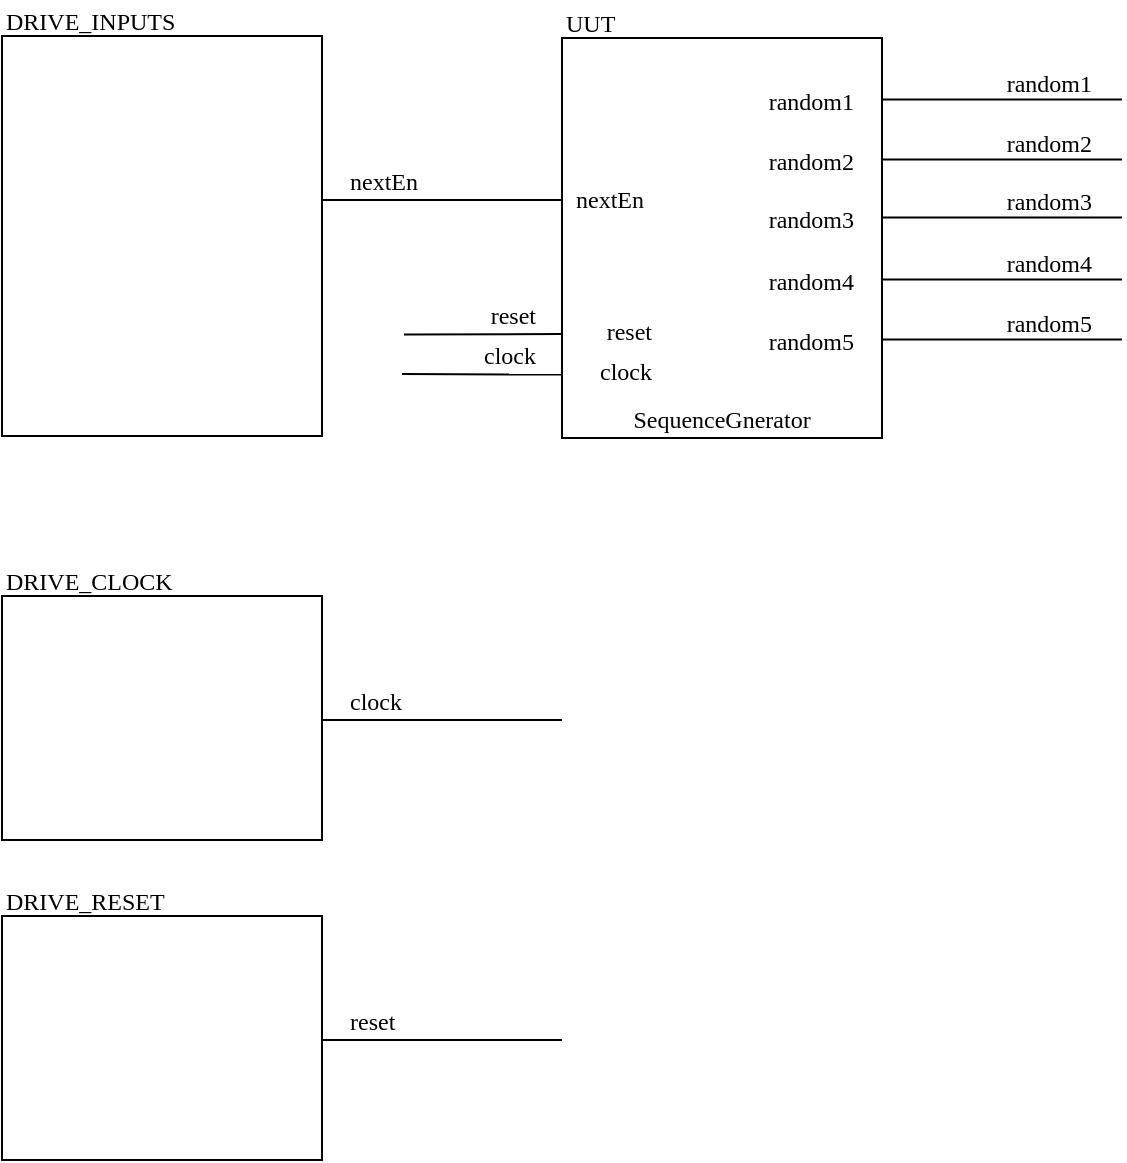 <mxfile version="26.0.16">
  <diagram name="Page-1" id="cv4f6Z8Gkdm5JkzRL9vx">
    <mxGraphModel dx="858" dy="2591" grid="1" gridSize="10" guides="1" tooltips="1" connect="1" arrows="1" fold="1" page="1" pageScale="1" pageWidth="850" pageHeight="1100" math="0" shadow="0">
      <root>
        <mxCell id="0" />
        <mxCell id="1" parent="0" />
        <mxCell id="ZZBJnIAPLXDWuuKdGNFh-1" value="" style="rounded=0;whiteSpace=wrap;html=1;" parent="1" vertex="1">
          <mxGeometry x="40" y="-1042" width="160" height="200" as="geometry" />
        </mxCell>
        <mxCell id="ZZBJnIAPLXDWuuKdGNFh-2" value="DRIVE_INPUTS" style="text;html=1;align=left;verticalAlign=bottom;whiteSpace=wrap;rounded=0;fontFamily=Lucida Console;" parent="1" vertex="1">
          <mxGeometry x="40" y="-1060" width="160" height="20" as="geometry" />
        </mxCell>
        <mxCell id="ZZBJnIAPLXDWuuKdGNFh-3" value="" style="rounded=0;whiteSpace=wrap;html=1;" parent="1" vertex="1">
          <mxGeometry x="40" y="-762" width="160" height="122" as="geometry" />
        </mxCell>
        <mxCell id="ZZBJnIAPLXDWuuKdGNFh-4" value="DRIVE_CLOCK" style="text;html=1;align=left;verticalAlign=bottom;whiteSpace=wrap;rounded=0;fontFamily=Lucida Console;" parent="1" vertex="1">
          <mxGeometry x="40" y="-780" width="160" height="20" as="geometry" />
        </mxCell>
        <mxCell id="ZZBJnIAPLXDWuuKdGNFh-5" value="" style="rounded=0;whiteSpace=wrap;html=1;" parent="1" vertex="1">
          <mxGeometry x="40" y="-602" width="160" height="122" as="geometry" />
        </mxCell>
        <mxCell id="ZZBJnIAPLXDWuuKdGNFh-6" value="DRIVE_RESET" style="text;html=1;align=left;verticalAlign=bottom;whiteSpace=wrap;rounded=0;fontFamily=Lucida Console;" parent="1" vertex="1">
          <mxGeometry x="40" y="-620" width="160" height="20" as="geometry" />
        </mxCell>
        <mxCell id="ZZBJnIAPLXDWuuKdGNFh-8" value="clock" style="text;html=1;align=left;verticalAlign=bottom;whiteSpace=wrap;rounded=0;fontFamily=Lucida Console;spacingRight=0;spacingLeft=12;" parent="1" vertex="1">
          <mxGeometry x="200" y="-720" width="120" height="20" as="geometry" />
        </mxCell>
        <mxCell id="ZZBJnIAPLXDWuuKdGNFh-9" value="" style="endArrow=none;html=1;rounded=0;" parent="1" edge="1">
          <mxGeometry width="50" height="50" relative="1" as="geometry">
            <mxPoint x="200" y="-700" as="sourcePoint" />
            <mxPoint x="320" y="-700" as="targetPoint" />
          </mxGeometry>
        </mxCell>
        <mxCell id="ZZBJnIAPLXDWuuKdGNFh-10" value="reset" style="text;html=1;align=left;verticalAlign=bottom;whiteSpace=wrap;rounded=0;fontFamily=Lucida Console;spacingRight=0;spacingLeft=12;" parent="1" vertex="1">
          <mxGeometry x="200" y="-560" width="120" height="20" as="geometry" />
        </mxCell>
        <mxCell id="ZZBJnIAPLXDWuuKdGNFh-11" value="" style="endArrow=none;html=1;rounded=0;" parent="1" edge="1">
          <mxGeometry width="50" height="50" relative="1" as="geometry">
            <mxPoint x="200" y="-540" as="sourcePoint" />
            <mxPoint x="320" y="-540" as="targetPoint" />
          </mxGeometry>
        </mxCell>
        <mxCell id="ZZBJnIAPLXDWuuKdGNFh-12" value="nextEn" style="text;html=1;align=left;verticalAlign=bottom;whiteSpace=wrap;rounded=0;fontFamily=Lucida Console;spacingRight=0;spacingLeft=12;" parent="1" vertex="1">
          <mxGeometry x="200" y="-980" width="120" height="20" as="geometry" />
        </mxCell>
        <mxCell id="ZZBJnIAPLXDWuuKdGNFh-13" value="" style="endArrow=none;html=1;rounded=0;" parent="1" edge="1">
          <mxGeometry width="50" height="50" relative="1" as="geometry">
            <mxPoint x="200" y="-960" as="sourcePoint" />
            <mxPoint x="320" y="-960" as="targetPoint" />
          </mxGeometry>
        </mxCell>
        <mxCell id="ZZBJnIAPLXDWuuKdGNFh-14" value="" style="rounded=0;whiteSpace=wrap;html=1;" parent="1" vertex="1">
          <mxGeometry x="320" y="-1041" width="160" height="200" as="geometry" />
        </mxCell>
        <mxCell id="ZZBJnIAPLXDWuuKdGNFh-15" value="UUT" style="text;html=1;align=left;verticalAlign=bottom;whiteSpace=wrap;rounded=0;fontFamily=Lucida Console;" parent="1" vertex="1">
          <mxGeometry x="320" y="-1059" width="160" height="20" as="geometry" />
        </mxCell>
        <mxCell id="ZZBJnIAPLXDWuuKdGNFh-16" value="SequenceGnerator" style="text;html=1;align=center;verticalAlign=bottom;whiteSpace=wrap;rounded=0;fontFamily=Lucida Console;fontStyle=0" parent="1" vertex="1">
          <mxGeometry x="320" y="-861" width="160" height="20" as="geometry" />
        </mxCell>
        <mxCell id="ZZBJnIAPLXDWuuKdGNFh-17" value="nextEn" style="text;html=1;align=left;verticalAlign=bottom;whiteSpace=wrap;rounded=0;fontFamily=Lucida Console;fontStyle=0" parent="1" vertex="1">
          <mxGeometry x="325" y="-971" width="70" height="20" as="geometry" />
        </mxCell>
        <mxCell id="ZZBJnIAPLXDWuuKdGNFh-18" value="random1" style="text;html=1;align=right;verticalAlign=bottom;whiteSpace=wrap;rounded=0;fontFamily=Lucida Console;spacingRight=12;" parent="1" vertex="1">
          <mxGeometry x="400" y="-1020" width="80" height="20" as="geometry" />
        </mxCell>
        <mxCell id="ZZBJnIAPLXDWuuKdGNFh-20" value="random2" style="text;html=1;align=right;verticalAlign=bottom;whiteSpace=wrap;rounded=0;fontFamily=Lucida Console;spacingRight=12;" parent="1" vertex="1">
          <mxGeometry x="400" y="-990" width="80" height="20" as="geometry" />
        </mxCell>
        <mxCell id="ZZBJnIAPLXDWuuKdGNFh-21" value="random3" style="text;html=1;align=right;verticalAlign=bottom;whiteSpace=wrap;rounded=0;fontFamily=Lucida Console;spacingRight=12;" parent="1" vertex="1">
          <mxGeometry x="400" y="-961" width="80" height="20" as="geometry" />
        </mxCell>
        <mxCell id="ZZBJnIAPLXDWuuKdGNFh-22" value="random4" style="text;html=1;align=right;verticalAlign=bottom;whiteSpace=wrap;rounded=0;fontFamily=Lucida Console;spacingRight=12;" parent="1" vertex="1">
          <mxGeometry x="400" y="-930" width="80" height="20" as="geometry" />
        </mxCell>
        <mxCell id="ZZBJnIAPLXDWuuKdGNFh-23" value="random5" style="text;html=1;align=right;verticalAlign=bottom;whiteSpace=wrap;rounded=0;fontFamily=Lucida Console;spacingRight=12;" parent="1" vertex="1">
          <mxGeometry x="400" y="-900" width="80" height="20" as="geometry" />
        </mxCell>
        <mxCell id="ZZBJnIAPLXDWuuKdGNFh-24" value="" style="endArrow=none;html=1;rounded=0;" parent="1" edge="1">
          <mxGeometry width="50" height="50" relative="1" as="geometry">
            <mxPoint x="480" y="-1010.29" as="sourcePoint" />
            <mxPoint x="600" y="-1010.29" as="targetPoint" />
          </mxGeometry>
        </mxCell>
        <mxCell id="ZZBJnIAPLXDWuuKdGNFh-25" value="" style="endArrow=none;html=1;rounded=0;" parent="1" edge="1">
          <mxGeometry width="50" height="50" relative="1" as="geometry">
            <mxPoint x="480" y="-980.29" as="sourcePoint" />
            <mxPoint x="600" y="-980.29" as="targetPoint" />
          </mxGeometry>
        </mxCell>
        <mxCell id="ZZBJnIAPLXDWuuKdGNFh-26" value="" style="endArrow=none;html=1;rounded=0;" parent="1" edge="1">
          <mxGeometry width="50" height="50" relative="1" as="geometry">
            <mxPoint x="480" y="-951.29" as="sourcePoint" />
            <mxPoint x="600" y="-951.29" as="targetPoint" />
          </mxGeometry>
        </mxCell>
        <mxCell id="ZZBJnIAPLXDWuuKdGNFh-27" value="" style="endArrow=none;html=1;rounded=0;" parent="1" edge="1">
          <mxGeometry width="50" height="50" relative="1" as="geometry">
            <mxPoint x="480" y="-920.29" as="sourcePoint" />
            <mxPoint x="600" y="-920.29" as="targetPoint" />
          </mxGeometry>
        </mxCell>
        <mxCell id="ZZBJnIAPLXDWuuKdGNFh-28" value="" style="endArrow=none;html=1;rounded=0;" parent="1" edge="1">
          <mxGeometry width="50" height="50" relative="1" as="geometry">
            <mxPoint x="480" y="-890.29" as="sourcePoint" />
            <mxPoint x="600" y="-890.29" as="targetPoint" />
          </mxGeometry>
        </mxCell>
        <mxCell id="ZZBJnIAPLXDWuuKdGNFh-34" value="random1" style="text;html=1;align=right;verticalAlign=bottom;whiteSpace=wrap;rounded=0;fontFamily=Lucida Console;spacingRight=12;" parent="1" vertex="1">
          <mxGeometry x="519" y="-1029" width="80" height="20" as="geometry" />
        </mxCell>
        <mxCell id="ZZBJnIAPLXDWuuKdGNFh-35" value="random2" style="text;html=1;align=right;verticalAlign=bottom;whiteSpace=wrap;rounded=0;fontFamily=Lucida Console;spacingRight=12;" parent="1" vertex="1">
          <mxGeometry x="519" y="-999" width="80" height="20" as="geometry" />
        </mxCell>
        <mxCell id="ZZBJnIAPLXDWuuKdGNFh-36" value="random3" style="text;html=1;align=right;verticalAlign=bottom;whiteSpace=wrap;rounded=0;fontFamily=Lucida Console;spacingRight=12;" parent="1" vertex="1">
          <mxGeometry x="519" y="-970" width="80" height="20" as="geometry" />
        </mxCell>
        <mxCell id="ZZBJnIAPLXDWuuKdGNFh-37" value="random4" style="text;html=1;align=right;verticalAlign=bottom;whiteSpace=wrap;rounded=0;fontFamily=Lucida Console;spacingRight=12;" parent="1" vertex="1">
          <mxGeometry x="519" y="-939" width="80" height="20" as="geometry" />
        </mxCell>
        <mxCell id="ZZBJnIAPLXDWuuKdGNFh-38" value="random5" style="text;html=1;align=right;verticalAlign=bottom;whiteSpace=wrap;rounded=0;fontFamily=Lucida Console;spacingRight=12;" parent="1" vertex="1">
          <mxGeometry x="519" y="-909" width="80" height="20" as="geometry" />
        </mxCell>
        <mxCell id="ZZBJnIAPLXDWuuKdGNFh-43" value="reset" style="text;html=1;align=right;verticalAlign=bottom;whiteSpace=wrap;rounded=0;fontFamily=Lucida Console;spacingRight=12;" parent="1" vertex="1">
          <mxGeometry x="241" y="-913" width="80" height="20" as="geometry" />
        </mxCell>
        <mxCell id="ZZBJnIAPLXDWuuKdGNFh-44" value="" style="endArrow=none;html=1;rounded=0;exitX=0;exitY=0;exitDx=0;exitDy=0;" parent="1" source="ZZBJnIAPLXDWuuKdGNFh-45" edge="1">
          <mxGeometry width="50" height="50" relative="1" as="geometry">
            <mxPoint x="200" y="-893" as="sourcePoint" />
            <mxPoint x="320" y="-893" as="targetPoint" />
          </mxGeometry>
        </mxCell>
        <mxCell id="ZZBJnIAPLXDWuuKdGNFh-45" value="clock" style="text;html=1;align=right;verticalAlign=bottom;whiteSpace=wrap;rounded=0;fontFamily=Lucida Console;spacingRight=12;" parent="1" vertex="1">
          <mxGeometry x="241" y="-892.69" width="80" height="20" as="geometry" />
        </mxCell>
        <mxCell id="ZZBJnIAPLXDWuuKdGNFh-46" value="" style="endArrow=none;html=1;rounded=0;" parent="1" edge="1">
          <mxGeometry width="50" height="50" relative="1" as="geometry">
            <mxPoint x="240" y="-873" as="sourcePoint" />
            <mxPoint x="320" y="-872.69" as="targetPoint" />
          </mxGeometry>
        </mxCell>
        <mxCell id="BIj7mcDXrKx_jyzEbEWq-1" value="reset" style="text;html=1;align=right;verticalAlign=bottom;whiteSpace=wrap;rounded=0;fontFamily=Lucida Console;spacingRight=12;" vertex="1" parent="1">
          <mxGeometry x="299" y="-905" width="80" height="20" as="geometry" />
        </mxCell>
        <mxCell id="BIj7mcDXrKx_jyzEbEWq-2" value="clock" style="text;html=1;align=right;verticalAlign=bottom;whiteSpace=wrap;rounded=0;fontFamily=Lucida Console;spacingRight=12;" vertex="1" parent="1">
          <mxGeometry x="299" y="-884.69" width="80" height="20" as="geometry" />
        </mxCell>
      </root>
    </mxGraphModel>
  </diagram>
</mxfile>

